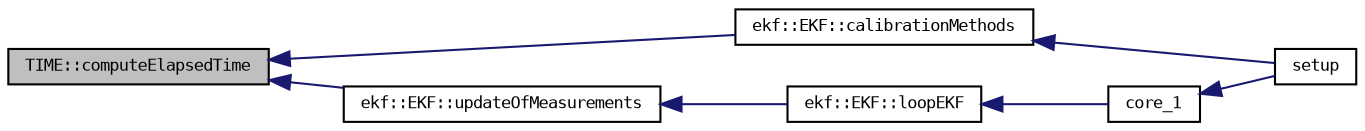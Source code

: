 digraph "TIME::computeElapsedTime"
{
  bgcolor="transparent";
  edge [fontname="DejaVuSansMono",fontsize="8",labelfontname="DejaVuSansMono",labelfontsize="8"];
  node [fontname="DejaVuSansMono",fontsize="8",shape=record];
  rankdir="LR";
  Node9 [label="TIME::computeElapsedTime",height=0.2,width=0.4,color="black", fillcolor="grey75", style="filled", fontcolor="black"];
  Node9 -> Node10 [dir="back",color="midnightblue",fontsize="8",style="solid",fontname="DejaVuSansMono"];
  Node10 [label="ekf::EKF::calibrationMethods",height=0.2,width=0.4,color="black",URL="$classekf_1_1EKF.html#aecdea0922a84bc38cdd78e86657d6ae9"];
  Node10 -> Node11 [dir="back",color="midnightblue",fontsize="8",style="solid",fontname="DejaVuSansMono"];
  Node11 [label="setup",height=0.2,width=0.4,color="black",URL="$main_8cpp.html#a4fc01d736fe50cf5b977f755b675f11d"];
  Node9 -> Node12 [dir="back",color="midnightblue",fontsize="8",style="solid",fontname="DejaVuSansMono"];
  Node12 [label="ekf::EKF::updateOfMeasurements",height=0.2,width=0.4,color="black",URL="$classekf_1_1EKF.html#a84048d25ebfb6431d7b1372b7315a7a3",tooltip="Atualiza a medicao a partir dos sensores da unidade Margin e GPS. "];
  Node12 -> Node13 [dir="back",color="midnightblue",fontsize="8",style="solid",fontname="DejaVuSansMono"];
  Node13 [label="ekf::EKF::loopEKF",height=0.2,width=0.4,color="black",URL="$classekf_1_1EKF.html#a651814ff64d234394572e2e7c5703a43"];
  Node13 -> Node14 [dir="back",color="midnightblue",fontsize="8",style="solid",fontname="DejaVuSansMono"];
  Node14 [label="core_1",height=0.2,width=0.4,color="black",URL="$main_8cpp.html#aa561fc46a0358a47fa9151f211523ba0"];
  Node14 -> Node11 [dir="back",color="midnightblue",fontsize="8",style="solid",fontname="DejaVuSansMono"];
}
